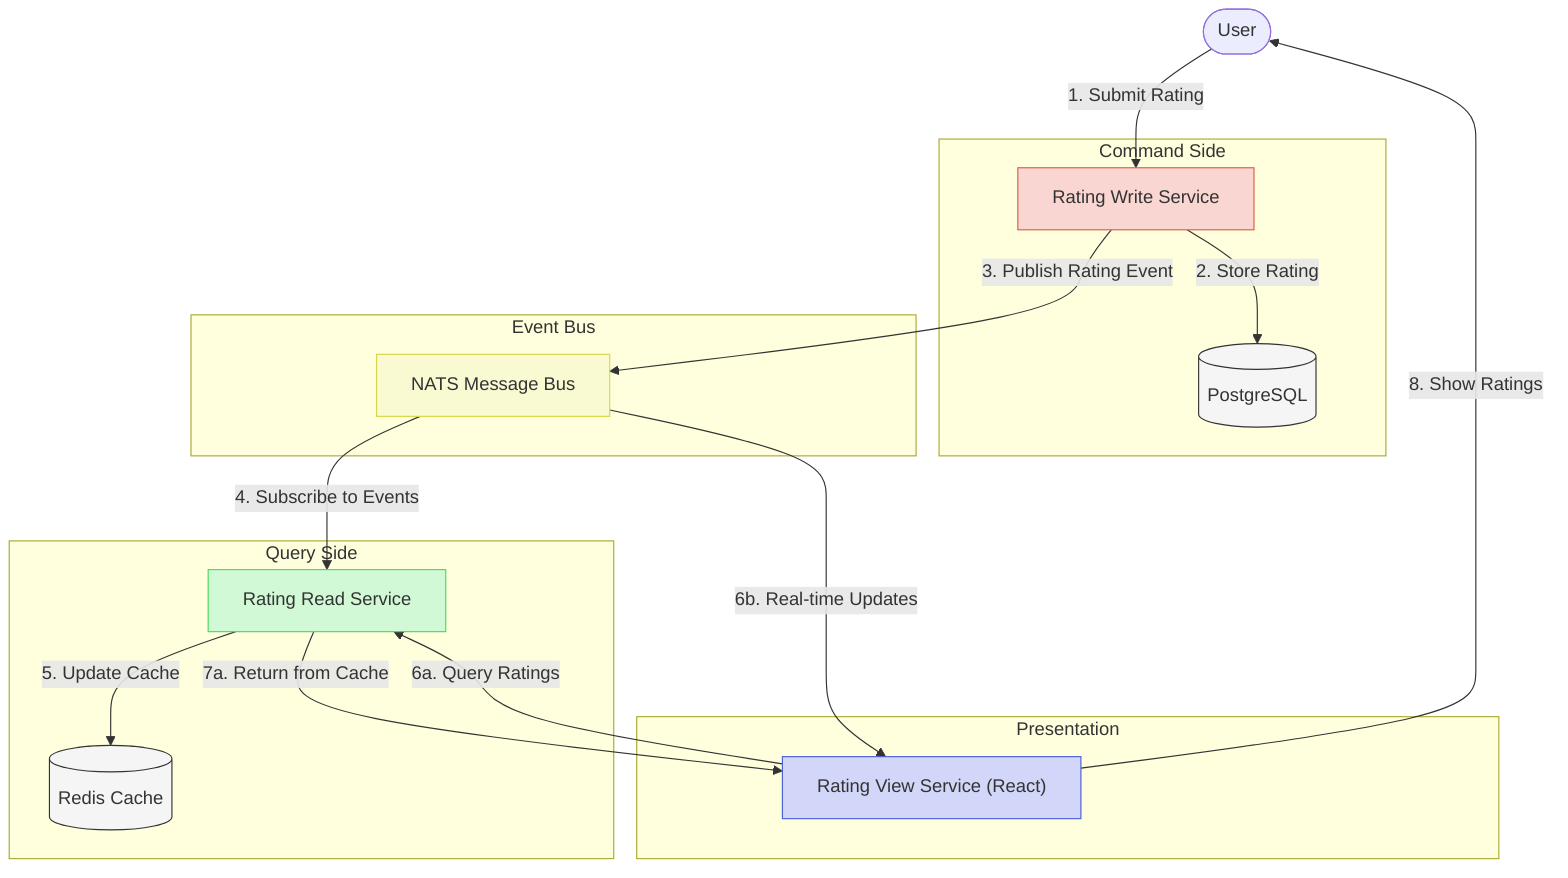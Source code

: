 flowchart TD
    User([User])
    
    subgraph "Command Side"
        RatingWrite["Rating Write Service"]
        Postgres[(PostgreSQL)]
    end
    
    subgraph "Event Bus"
        NATS[NATS Message Bus]
    end
    
    subgraph "Query Side"
        RatingRead["Rating Read Service"]
        Redis[(Redis Cache)]
    end
    
    subgraph "Presentation"
        RatingView["Rating View Service (React)"]
    end
    
    %% Command flow
    User -->|1. Submit Rating| RatingWrite
    RatingWrite -->|2. Store Rating| Postgres
    RatingWrite -->|3. Publish Rating Event| NATS
    
    %% Query flow
    NATS -->|4. Subscribe to Events| RatingRead
    RatingRead -->|5. Update Cache| Redis
    RatingView -->|6a. Query Ratings| RatingRead
    RatingRead -->|7a. Return from Cache| RatingView
    
    %% Direct subscription
    NATS -->|6b. Real-time Updates| RatingView
    
    %% Display to user
    RatingView -->|8. Show Ratings| User
    
    %% Styling
    classDef write fill:#f9d6d2,stroke:#d85f4a,stroke-width:1px
    classDef read fill:#d2f9d6,stroke:#4ad85f,stroke-width:1px
    classDef view fill:#d2d6f9,stroke:#4a5fd8,stroke-width:1px
    classDef storage fill:#f5f5f5,stroke:#333333,stroke-width:1px
    classDef bus fill:#f9f9d2,stroke:#d8d54a,stroke-width:1px
    
    class RatingWrite write
    class RatingRead read
    class RatingView view
    class Postgres,Redis storage
    class NATS bus